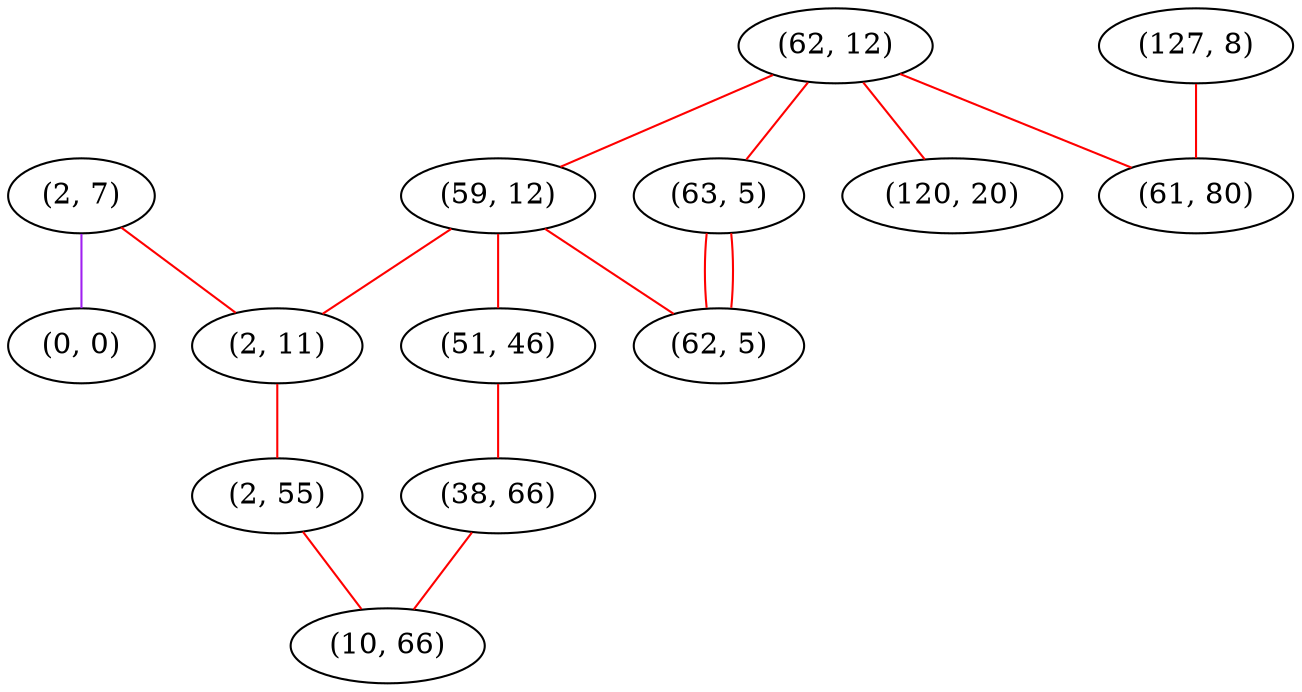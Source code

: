 graph "" {
"(2, 7)";
"(62, 12)";
"(0, 0)";
"(127, 8)";
"(59, 12)";
"(63, 5)";
"(2, 11)";
"(51, 46)";
"(2, 55)";
"(38, 66)";
"(62, 5)";
"(120, 20)";
"(61, 80)";
"(10, 66)";
"(2, 7)" -- "(0, 0)"  [color=purple, key=0, weight=4];
"(2, 7)" -- "(2, 11)"  [color=red, key=0, weight=1];
"(62, 12)" -- "(63, 5)"  [color=red, key=0, weight=1];
"(62, 12)" -- "(59, 12)"  [color=red, key=0, weight=1];
"(62, 12)" -- "(61, 80)"  [color=red, key=0, weight=1];
"(62, 12)" -- "(120, 20)"  [color=red, key=0, weight=1];
"(127, 8)" -- "(61, 80)"  [color=red, key=0, weight=1];
"(59, 12)" -- "(2, 11)"  [color=red, key=0, weight=1];
"(59, 12)" -- "(62, 5)"  [color=red, key=0, weight=1];
"(59, 12)" -- "(51, 46)"  [color=red, key=0, weight=1];
"(63, 5)" -- "(62, 5)"  [color=red, key=0, weight=1];
"(63, 5)" -- "(62, 5)"  [color=red, key=1, weight=1];
"(2, 11)" -- "(2, 55)"  [color=red, key=0, weight=1];
"(51, 46)" -- "(38, 66)"  [color=red, key=0, weight=1];
"(2, 55)" -- "(10, 66)"  [color=red, key=0, weight=1];
"(38, 66)" -- "(10, 66)"  [color=red, key=0, weight=1];
}
